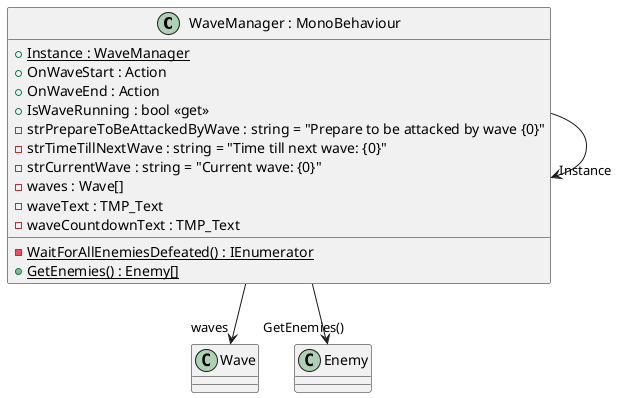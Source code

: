 @startuml
class "WaveManager : MonoBehaviour" as WaveManager {
    + {static} Instance : WaveManager
    + OnWaveStart : Action
    + OnWaveEnd : Action
    + IsWaveRunning : bool <<get>>
    - strPrepareToBeAttackedByWave : string = "Prepare to be attacked by wave {0}"
    - strTimeTillNextWave : string = "Time till next wave: {0}"
    - strCurrentWave : string = "Current wave: {0}"
    - waves : Wave[]
    - waveText : TMP_Text
    - waveCountdownText : TMP_Text
    - {static} WaitForAllEnemiesDefeated() : IEnumerator
    + {static} GetEnemies() : Enemy[]
}
WaveManager --> "Instance" WaveManager
WaveManager --> "waves" Wave
WaveManager --> "GetEnemies()" Enemy
@enduml

